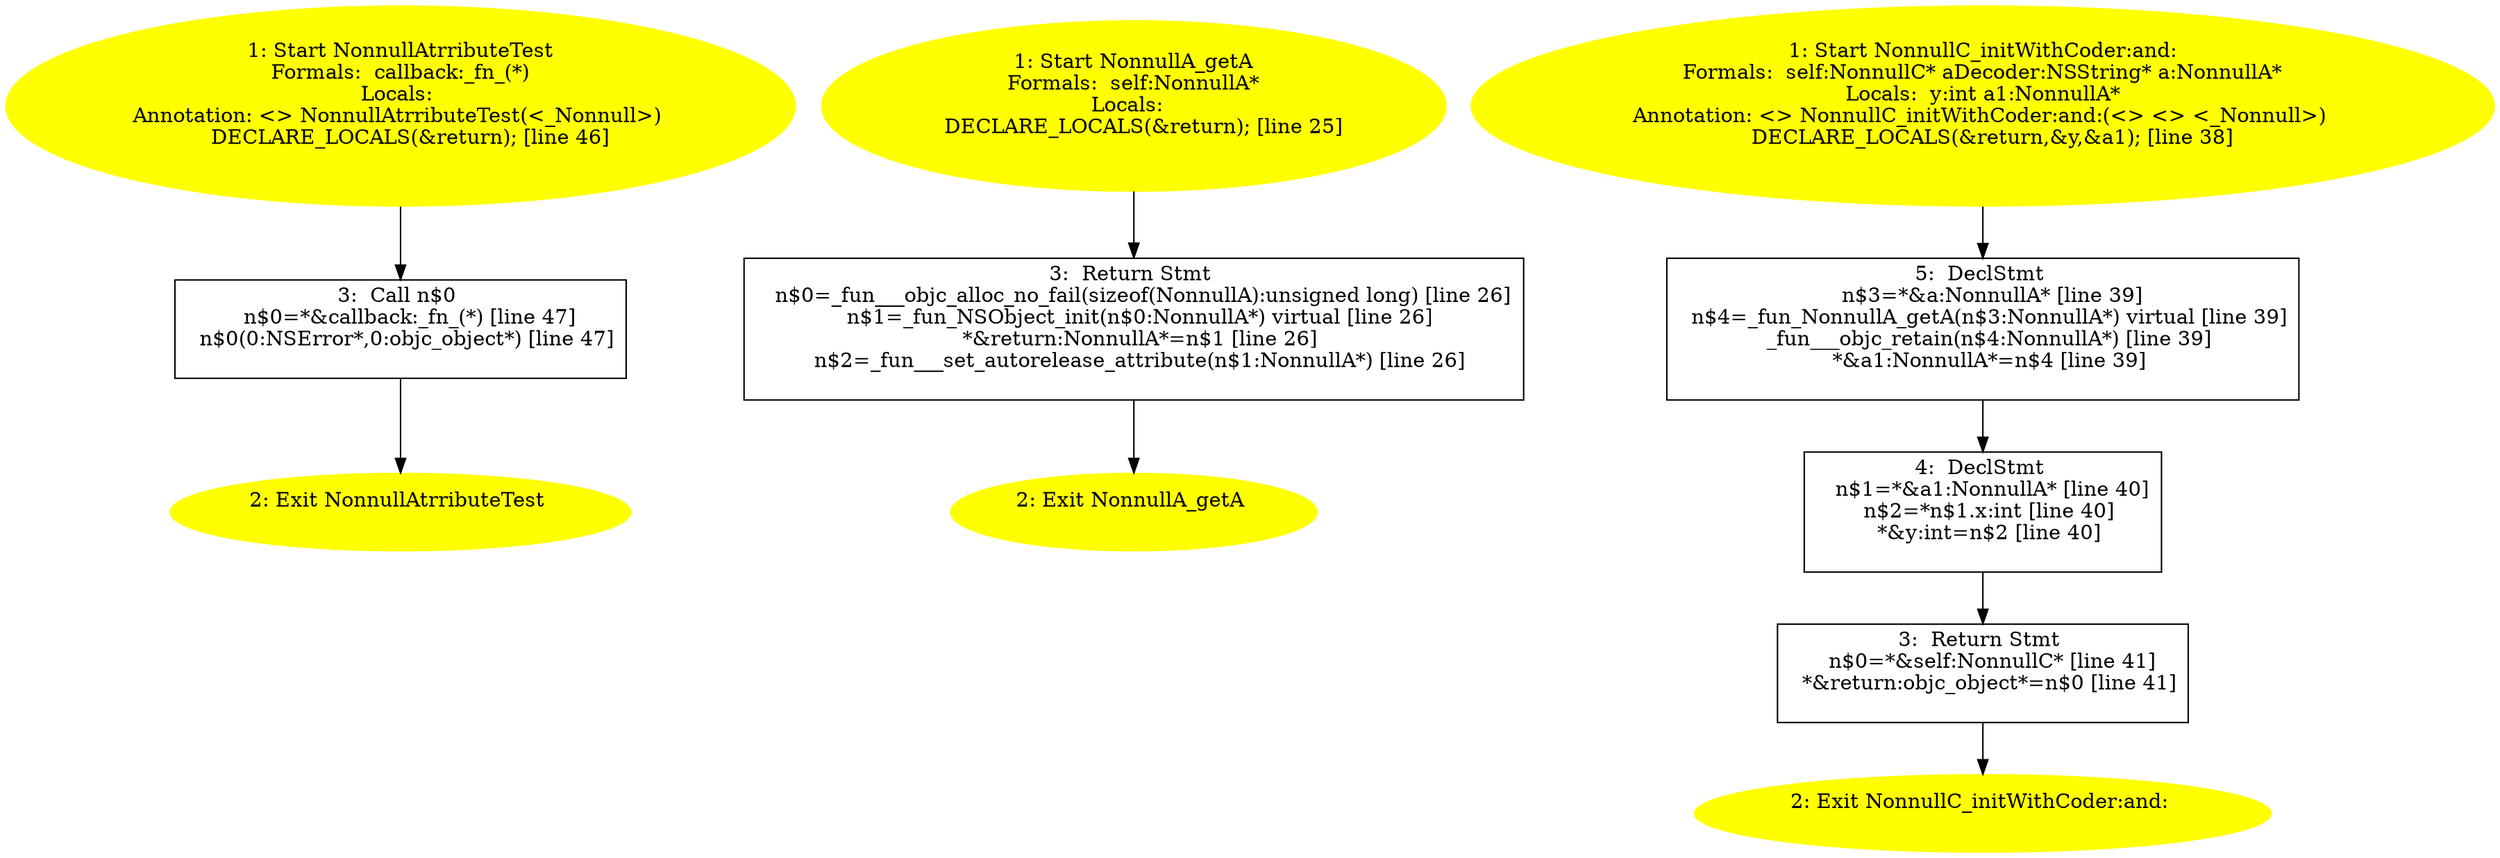 /* @generated */
digraph iCFG {
"NonnullAtrributeTest.69a49728cf7d46ab0add381e5c93704c_1" [label="1: Start NonnullAtrributeTest\nFormals:  callback:_fn_(*)\nLocals: \nAnnotation: <> NonnullAtrributeTest(<_Nonnull>) \n   DECLARE_LOCALS(&return); [line 46]\n " color=yellow style=filled]
	

	 "NonnullAtrributeTest.69a49728cf7d46ab0add381e5c93704c_1" -> "NonnullAtrributeTest.69a49728cf7d46ab0add381e5c93704c_3" ;
"NonnullAtrributeTest.69a49728cf7d46ab0add381e5c93704c_2" [label="2: Exit NonnullAtrributeTest \n  " color=yellow style=filled]
	

"NonnullAtrributeTest.69a49728cf7d46ab0add381e5c93704c_3" [label="3:  Call n$0 \n   n$0=*&callback:_fn_(*) [line 47]\n  n$0(0:NSError*,0:objc_object*) [line 47]\n " shape="box"]
	

	 "NonnullAtrributeTest.69a49728cf7d46ab0add381e5c93704c_3" -> "NonnullAtrributeTest.69a49728cf7d46ab0add381e5c93704c_2" ;
"getA#NonnullA#instance.d4b29ece551a370c3f0c0c12526b3def_1" [label="1: Start NonnullA_getA\nFormals:  self:NonnullA*\nLocals:  \n   DECLARE_LOCALS(&return); [line 25]\n " color=yellow style=filled]
	

	 "getA#NonnullA#instance.d4b29ece551a370c3f0c0c12526b3def_1" -> "getA#NonnullA#instance.d4b29ece551a370c3f0c0c12526b3def_3" ;
"getA#NonnullA#instance.d4b29ece551a370c3f0c0c12526b3def_2" [label="2: Exit NonnullA_getA \n  " color=yellow style=filled]
	

"getA#NonnullA#instance.d4b29ece551a370c3f0c0c12526b3def_3" [label="3:  Return Stmt \n   n$0=_fun___objc_alloc_no_fail(sizeof(NonnullA):unsigned long) [line 26]\n  n$1=_fun_NSObject_init(n$0:NonnullA*) virtual [line 26]\n  *&return:NonnullA*=n$1 [line 26]\n  n$2=_fun___set_autorelease_attribute(n$1:NonnullA*) [line 26]\n " shape="box"]
	

	 "getA#NonnullA#instance.d4b29ece551a370c3f0c0c12526b3def_3" -> "getA#NonnullA#instance.d4b29ece551a370c3f0c0c12526b3def_2" ;
"initWithCoder:and:#NonnullC#instance.0360cbf0c434f47ea58689c925d7c008_1" [label="1: Start NonnullC_initWithCoder:and:\nFormals:  self:NonnullC* aDecoder:NSString* a:NonnullA*\nLocals:  y:int a1:NonnullA*\nAnnotation: <> NonnullC_initWithCoder:and:(<> <> <_Nonnull>) \n   DECLARE_LOCALS(&return,&y,&a1); [line 38]\n " color=yellow style=filled]
	

	 "initWithCoder:and:#NonnullC#instance.0360cbf0c434f47ea58689c925d7c008_1" -> "initWithCoder:and:#NonnullC#instance.0360cbf0c434f47ea58689c925d7c008_5" ;
"initWithCoder:and:#NonnullC#instance.0360cbf0c434f47ea58689c925d7c008_2" [label="2: Exit NonnullC_initWithCoder:and: \n  " color=yellow style=filled]
	

"initWithCoder:and:#NonnullC#instance.0360cbf0c434f47ea58689c925d7c008_3" [label="3:  Return Stmt \n   n$0=*&self:NonnullC* [line 41]\n  *&return:objc_object*=n$0 [line 41]\n " shape="box"]
	

	 "initWithCoder:and:#NonnullC#instance.0360cbf0c434f47ea58689c925d7c008_3" -> "initWithCoder:and:#NonnullC#instance.0360cbf0c434f47ea58689c925d7c008_2" ;
"initWithCoder:and:#NonnullC#instance.0360cbf0c434f47ea58689c925d7c008_4" [label="4:  DeclStmt \n   n$1=*&a1:NonnullA* [line 40]\n  n$2=*n$1.x:int [line 40]\n  *&y:int=n$2 [line 40]\n " shape="box"]
	

	 "initWithCoder:and:#NonnullC#instance.0360cbf0c434f47ea58689c925d7c008_4" -> "initWithCoder:and:#NonnullC#instance.0360cbf0c434f47ea58689c925d7c008_3" ;
"initWithCoder:and:#NonnullC#instance.0360cbf0c434f47ea58689c925d7c008_5" [label="5:  DeclStmt \n   n$3=*&a:NonnullA* [line 39]\n  n$4=_fun_NonnullA_getA(n$3:NonnullA*) virtual [line 39]\n  _fun___objc_retain(n$4:NonnullA*) [line 39]\n  *&a1:NonnullA*=n$4 [line 39]\n " shape="box"]
	

	 "initWithCoder:and:#NonnullC#instance.0360cbf0c434f47ea58689c925d7c008_5" -> "initWithCoder:and:#NonnullC#instance.0360cbf0c434f47ea58689c925d7c008_4" ;
}
